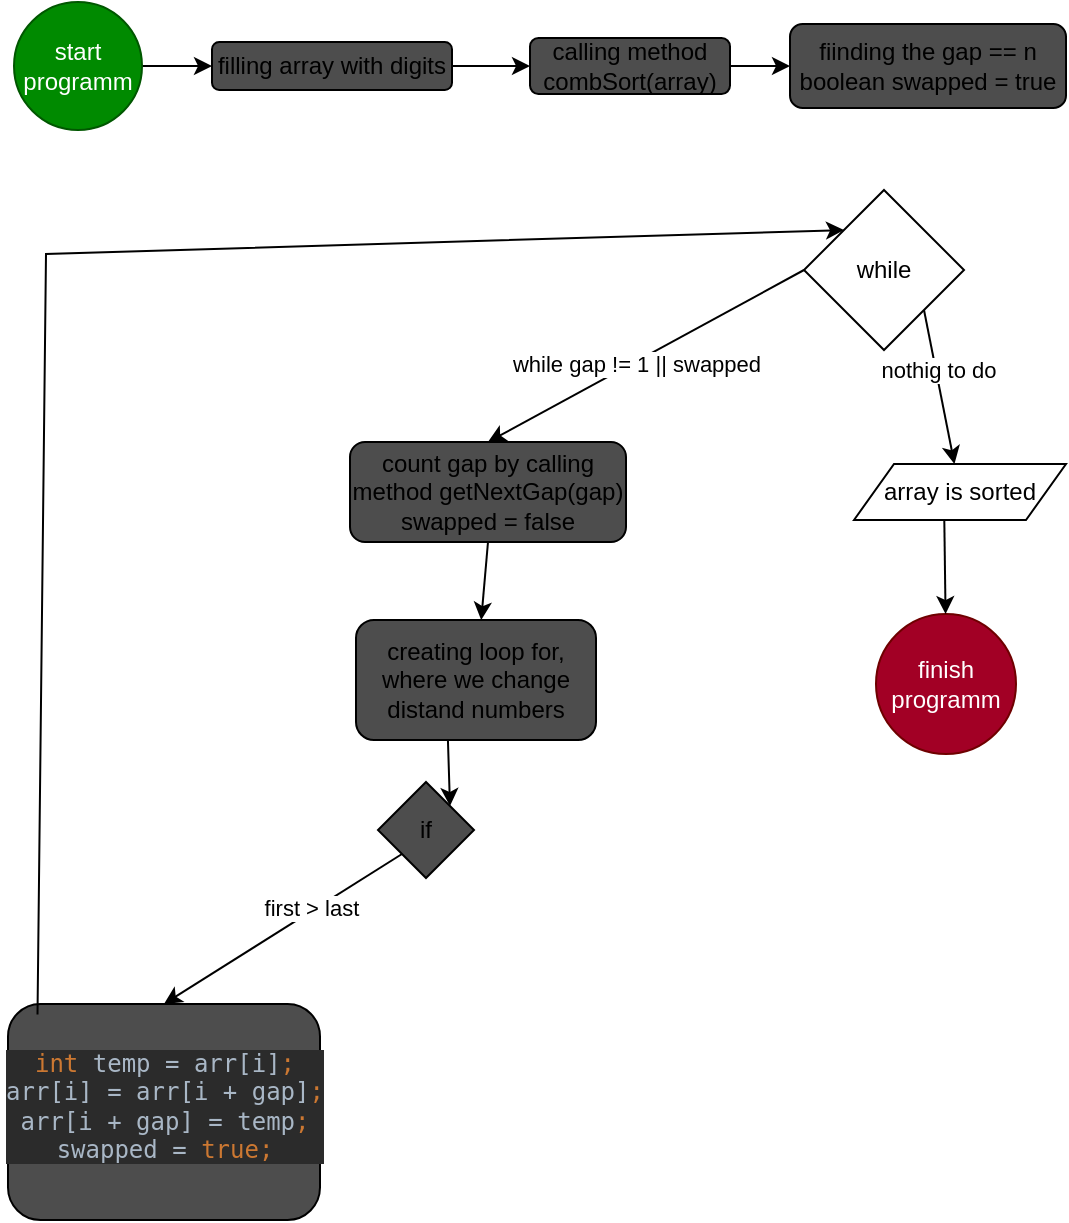 <mxfile version="20.5.3" type="embed"><diagram id="JlbwxI1RvPWk2843Cbrp" name="Page-1"><mxGraphModel dx="646" dy="563" grid="0" gridSize="10" guides="1" tooltips="1" connect="1" arrows="1" fold="1" page="0" pageScale="1" pageWidth="850" pageHeight="1100" math="0" shadow="0"><root><mxCell id="0"/><mxCell id="1" parent="0"/><mxCell id="7" style="edgeStyle=orthogonalEdgeStyle;rounded=0;orthogonalLoop=1;jettySize=auto;html=1;exitX=1;exitY=0.5;exitDx=0;exitDy=0;entryX=0;entryY=0.5;entryDx=0;entryDy=0;" edge="1" parent="1" source="2" target="3"><mxGeometry relative="1" as="geometry"/></mxCell><mxCell id="2" value="start programm" style="ellipse;whiteSpace=wrap;html=1;aspect=fixed;fillColor=#008a00;fontColor=#ffffff;strokeColor=#005700;" vertex="1" parent="1"><mxGeometry x="40" y="55" width="64" height="64" as="geometry"/></mxCell><mxCell id="3" value="filling array with digits" style="rounded=1;whiteSpace=wrap;html=1;fillColor=#4D4D4D;" vertex="1" parent="1"><mxGeometry x="139" y="75" width="120" height="24" as="geometry"/></mxCell><mxCell id="4" value="" style="endArrow=classic;html=1;rounded=0;entryX=0;entryY=0.5;entryDx=0;entryDy=0;exitX=1;exitY=0.5;exitDx=0;exitDy=0;" edge="1" parent="1" source="3" target="6"><mxGeometry width="50" height="50" relative="1" as="geometry"><mxPoint x="307" y="315" as="sourcePoint"/><mxPoint x="357" y="265" as="targetPoint"/></mxGeometry></mxCell><mxCell id="5" value="finish programm" style="ellipse;whiteSpace=wrap;html=1;aspect=fixed;fillColor=#a20025;fontColor=#ffffff;strokeColor=#6F0000;" vertex="1" parent="1"><mxGeometry x="471" y="361" width="70" height="70" as="geometry"/></mxCell><mxCell id="6" value="calling method combSort(array)" style="rounded=1;whiteSpace=wrap;html=1;fillColor=#4D4D4D;" vertex="1" parent="1"><mxGeometry x="298" y="73" width="100" height="28" as="geometry"/></mxCell><mxCell id="9" value="fiinding the gap == n boolean swapped = true" style="rounded=1;whiteSpace=wrap;html=1;fillColor=#4D4D4D;" vertex="1" parent="1"><mxGeometry x="428" y="66" width="138" height="42" as="geometry"/></mxCell><mxCell id="14" value="" style="endArrow=classic;html=1;rounded=0;entryX=0;entryY=0.5;entryDx=0;entryDy=0;exitX=1;exitY=0.5;exitDx=0;exitDy=0;" edge="1" parent="1" source="6" target="9"><mxGeometry width="50" height="50" relative="1" as="geometry"><mxPoint x="236" y="177" as="sourcePoint"/><mxPoint x="286" y="127" as="targetPoint"/></mxGeometry></mxCell><mxCell id="15" value="while" style="rhombus;whiteSpace=wrap;html=1;" vertex="1" parent="1"><mxGeometry x="435" y="149" width="80" height="80" as="geometry"/></mxCell><mxCell id="16" value="count gap by calling method getNextGap(gap) swapped = false" style="rounded=1;whiteSpace=wrap;html=1;fillColor=#4D4D4D;" vertex="1" parent="1"><mxGeometry x="208" y="275" width="138" height="50" as="geometry"/></mxCell><mxCell id="17" value="array is sorted" style="shape=parallelogram;perimeter=parallelogramPerimeter;whiteSpace=wrap;html=1;fixedSize=1;" vertex="1" parent="1"><mxGeometry x="460" y="286" width="106" height="28" as="geometry"/></mxCell><mxCell id="18" value="" style="endArrow=classic;html=1;rounded=0;entryX=0.5;entryY=0;entryDx=0;entryDy=0;exitX=0;exitY=0.5;exitDx=0;exitDy=0;" edge="1" parent="1" source="15" target="16"><mxGeometry width="50" height="50" relative="1" as="geometry"><mxPoint x="307" y="308" as="sourcePoint"/><mxPoint x="357" y="258" as="targetPoint"/></mxGeometry></mxCell><mxCell id="21" value="while gap != 1 || swapped" style="edgeLabel;html=1;align=center;verticalAlign=middle;resizable=0;points=[];" vertex="1" connectable="0" parent="18"><mxGeometry x="0.071" y="1" relative="1" as="geometry"><mxPoint as="offset"/></mxGeometry></mxCell><mxCell id="22" value="creating loop for, where we change distand numbers" style="rounded=1;whiteSpace=wrap;html=1;fillColor=#4D4D4D;" vertex="1" parent="1"><mxGeometry x="211" y="364" width="120" height="60" as="geometry"/></mxCell><mxCell id="23" value="" style="endArrow=classic;html=1;rounded=0;exitX=0.5;exitY=1;exitDx=0;exitDy=0;" edge="1" parent="1" source="16" target="22"><mxGeometry width="50" height="50" relative="1" as="geometry"><mxPoint x="275" y="447" as="sourcePoint"/><mxPoint x="213" y="356" as="targetPoint"/></mxGeometry></mxCell><mxCell id="25" value="if" style="rhombus;whiteSpace=wrap;html=1;fillColor=#4D4D4D;" vertex="1" parent="1"><mxGeometry x="222" y="445" width="48" height="48" as="geometry"/></mxCell><mxCell id="26" value="" style="rounded=1;whiteSpace=wrap;html=1;fillColor=#4D4D4D;" vertex="1" parent="1"><mxGeometry x="37" y="556" width="156" height="108" as="geometry"/></mxCell><mxCell id="27" value="" style="endArrow=classic;html=1;rounded=0;entryX=0.5;entryY=0;entryDx=0;entryDy=0;exitX=0;exitY=1;exitDx=0;exitDy=0;" edge="1" parent="1" source="25" target="26"><mxGeometry width="50" height="50" relative="1" as="geometry"><mxPoint x="343" y="542" as="sourcePoint"/><mxPoint x="393" y="492" as="targetPoint"/></mxGeometry></mxCell><mxCell id="28" value="first &amp;gt; last&amp;nbsp;" style="edgeLabel;html=1;align=center;verticalAlign=middle;resizable=0;points=[];" vertex="1" connectable="0" parent="27"><mxGeometry x="-0.274" y="-1" relative="1" as="geometry"><mxPoint x="-1" as="offset"/></mxGeometry></mxCell><mxCell id="29" value="&lt;div style=&quot;background-color:#2b2b2b;color:#a9b7c6;font-family:'JetBrains Mono',monospace;font-size:9,8pt;&quot;&gt;&lt;pre&gt;&lt;span style=&quot;color:#cc7832;&quot;&gt;int &lt;/span&gt;temp = arr[i]&lt;span style=&quot;color:#cc7832;&quot;&gt;;&lt;br&gt;&lt;/span&gt;arr[i] = arr[i + gap]&lt;span style=&quot;color:#cc7832;&quot;&gt;;&lt;br&gt;&lt;/span&gt;arr[i + gap] = temp&lt;span style=&quot;color:#cc7832;&quot;&gt;;&lt;br&gt;&lt;/span&gt;swapped = &lt;span style=&quot;color:#cc7832;&quot;&gt;true;&lt;/span&gt;&lt;/pre&gt;&lt;/div&gt;" style="text;html=1;align=center;verticalAlign=middle;resizable=0;points=[];autosize=1;strokeColor=none;fillColor=none;" vertex="1" parent="1"><mxGeometry x="33.5" y="560" width="163" height="94" as="geometry"/></mxCell><mxCell id="30" value="" style="endArrow=classic;html=1;rounded=0;entryX=0;entryY=0;entryDx=0;entryDy=0;exitX=0.112;exitY=0.013;exitDx=0;exitDy=0;exitPerimeter=0;" edge="1" parent="1" source="29" target="15"><mxGeometry width="50" height="50" relative="1" as="geometry"><mxPoint x="61" y="222" as="sourcePoint"/><mxPoint x="111" y="172" as="targetPoint"/><Array as="points"><mxPoint x="56" y="181"/></Array></mxGeometry></mxCell><mxCell id="31" value="" style="endArrow=classic;html=1;rounded=0;exitX=1;exitY=1;exitDx=0;exitDy=0;" edge="1" parent="1" source="15" target="17"><mxGeometry width="50" height="50" relative="1" as="geometry"><mxPoint x="567" y="278" as="sourcePoint"/><mxPoint x="617" y="228" as="targetPoint"/></mxGeometry></mxCell><mxCell id="32" value="nothig to do" style="edgeLabel;html=1;align=center;verticalAlign=middle;resizable=0;points=[];" vertex="1" connectable="0" parent="31"><mxGeometry x="-0.226" y="1" relative="1" as="geometry"><mxPoint as="offset"/></mxGeometry></mxCell><mxCell id="33" value="" style="endArrow=classic;html=1;rounded=0;exitX=0.426;exitY=1.007;exitDx=0;exitDy=0;exitPerimeter=0;" edge="1" parent="1" source="17" target="5"><mxGeometry width="50" height="50" relative="1" as="geometry"><mxPoint x="488" y="418" as="sourcePoint"/><mxPoint x="538" y="368" as="targetPoint"/></mxGeometry></mxCell><mxCell id="34" value="" style="endArrow=classic;html=1;rounded=0;exitX=0.383;exitY=1;exitDx=0;exitDy=0;exitPerimeter=0;entryX=1;entryY=0;entryDx=0;entryDy=0;" edge="1" parent="1" source="22" target="25"><mxGeometry width="50" height="50" relative="1" as="geometry"><mxPoint x="397" y="535" as="sourcePoint"/><mxPoint x="447" y="485" as="targetPoint"/></mxGeometry></mxCell></root></mxGraphModel></diagram></mxfile>